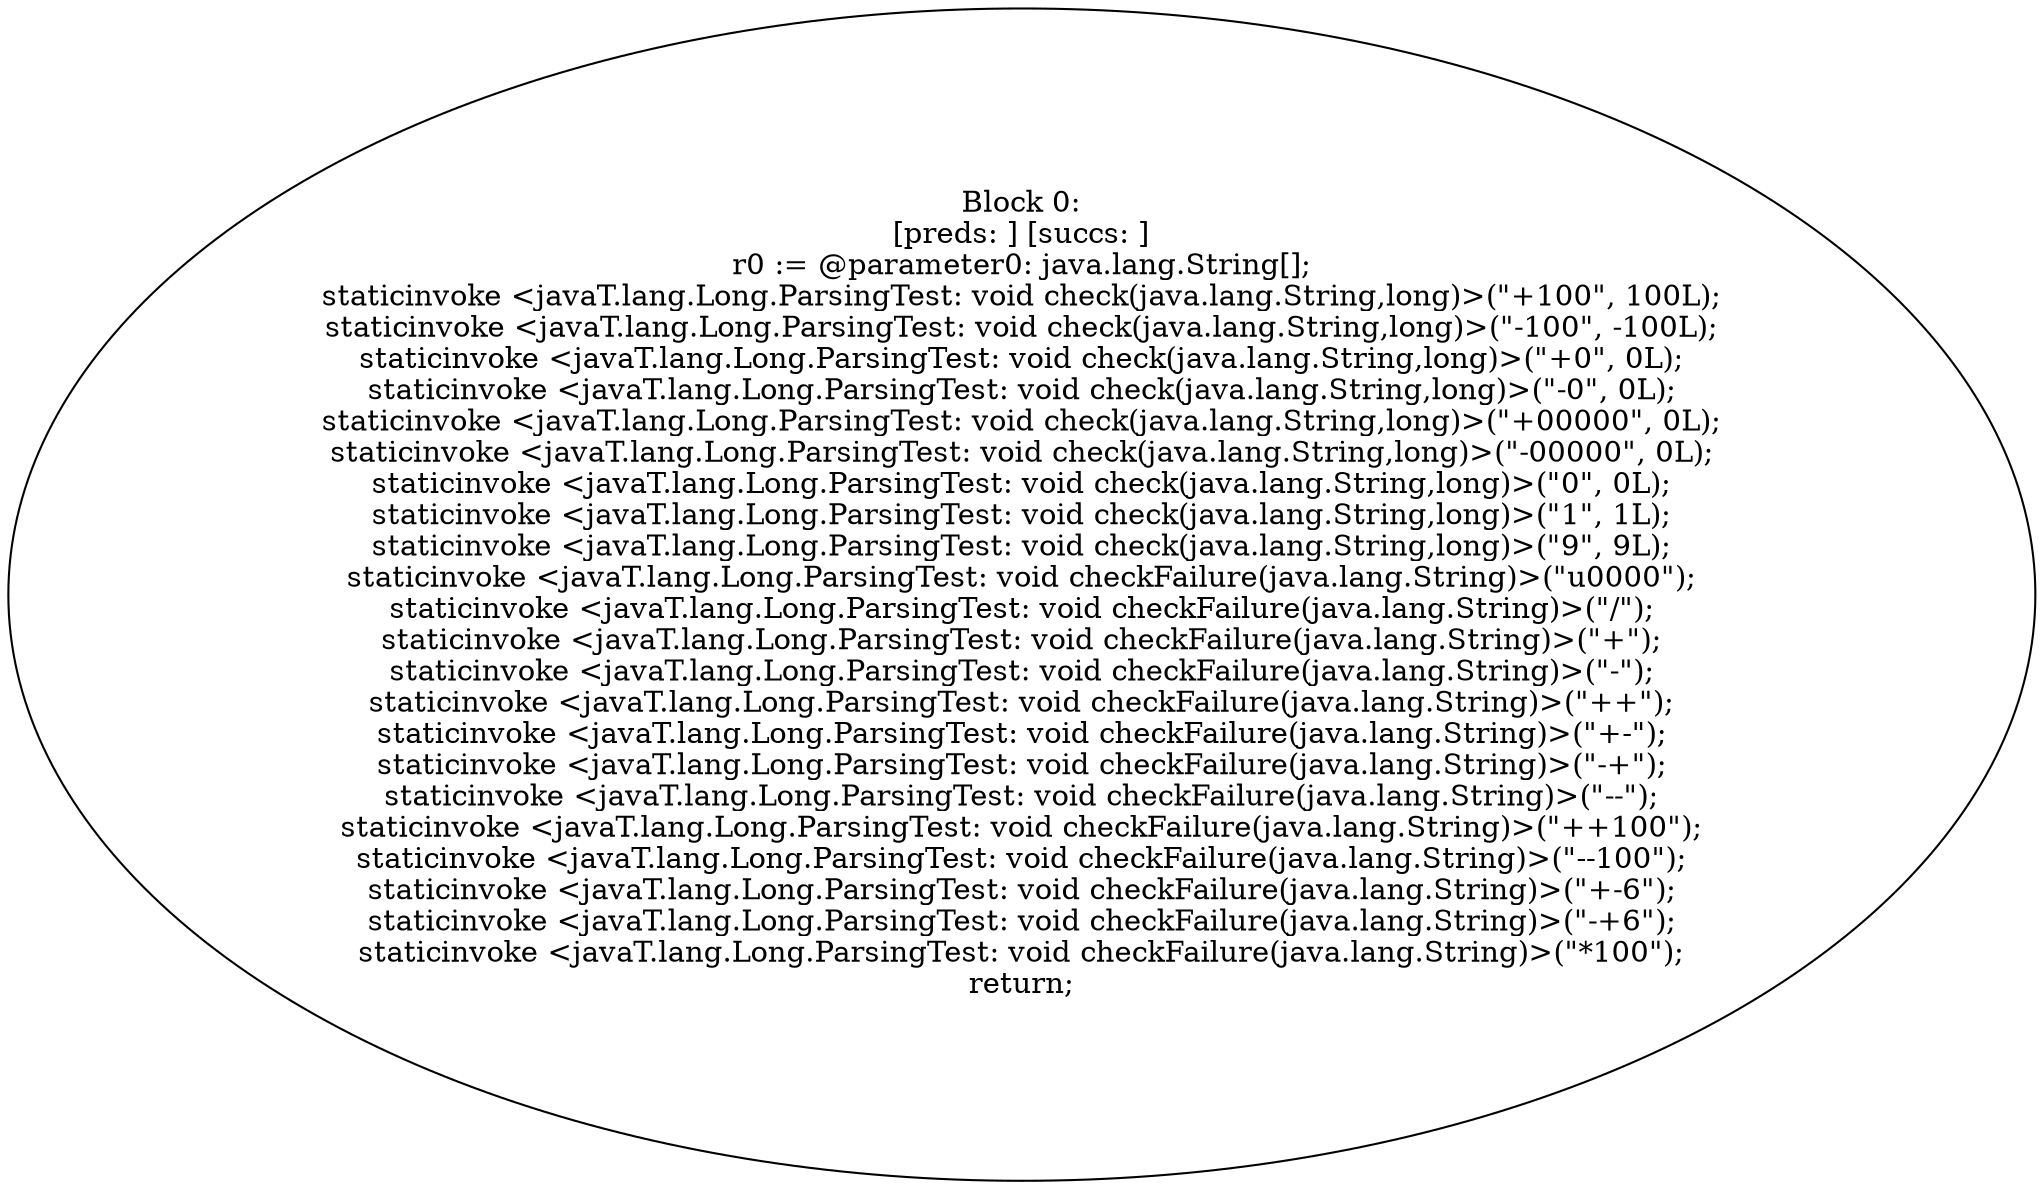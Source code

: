 digraph "unitGraph" {
    "Block 0:
[preds: ] [succs: ]
r0 := @parameter0: java.lang.String[];
staticinvoke <javaT.lang.Long.ParsingTest: void check(java.lang.String,long)>(\"+100\", 100L);
staticinvoke <javaT.lang.Long.ParsingTest: void check(java.lang.String,long)>(\"-100\", -100L);
staticinvoke <javaT.lang.Long.ParsingTest: void check(java.lang.String,long)>(\"+0\", 0L);
staticinvoke <javaT.lang.Long.ParsingTest: void check(java.lang.String,long)>(\"-0\", 0L);
staticinvoke <javaT.lang.Long.ParsingTest: void check(java.lang.String,long)>(\"+00000\", 0L);
staticinvoke <javaT.lang.Long.ParsingTest: void check(java.lang.String,long)>(\"-00000\", 0L);
staticinvoke <javaT.lang.Long.ParsingTest: void check(java.lang.String,long)>(\"0\", 0L);
staticinvoke <javaT.lang.Long.ParsingTest: void check(java.lang.String,long)>(\"1\", 1L);
staticinvoke <javaT.lang.Long.ParsingTest: void check(java.lang.String,long)>(\"9\", 9L);
staticinvoke <javaT.lang.Long.ParsingTest: void checkFailure(java.lang.String)>(\"\u0000\");
staticinvoke <javaT.lang.Long.ParsingTest: void checkFailure(java.lang.String)>(\"/\");
staticinvoke <javaT.lang.Long.ParsingTest: void checkFailure(java.lang.String)>(\"+\");
staticinvoke <javaT.lang.Long.ParsingTest: void checkFailure(java.lang.String)>(\"-\");
staticinvoke <javaT.lang.Long.ParsingTest: void checkFailure(java.lang.String)>(\"++\");
staticinvoke <javaT.lang.Long.ParsingTest: void checkFailure(java.lang.String)>(\"+-\");
staticinvoke <javaT.lang.Long.ParsingTest: void checkFailure(java.lang.String)>(\"-+\");
staticinvoke <javaT.lang.Long.ParsingTest: void checkFailure(java.lang.String)>(\"--\");
staticinvoke <javaT.lang.Long.ParsingTest: void checkFailure(java.lang.String)>(\"++100\");
staticinvoke <javaT.lang.Long.ParsingTest: void checkFailure(java.lang.String)>(\"--100\");
staticinvoke <javaT.lang.Long.ParsingTest: void checkFailure(java.lang.String)>(\"+-6\");
staticinvoke <javaT.lang.Long.ParsingTest: void checkFailure(java.lang.String)>(\"-+6\");
staticinvoke <javaT.lang.Long.ParsingTest: void checkFailure(java.lang.String)>(\"*100\");
return;
"
}
